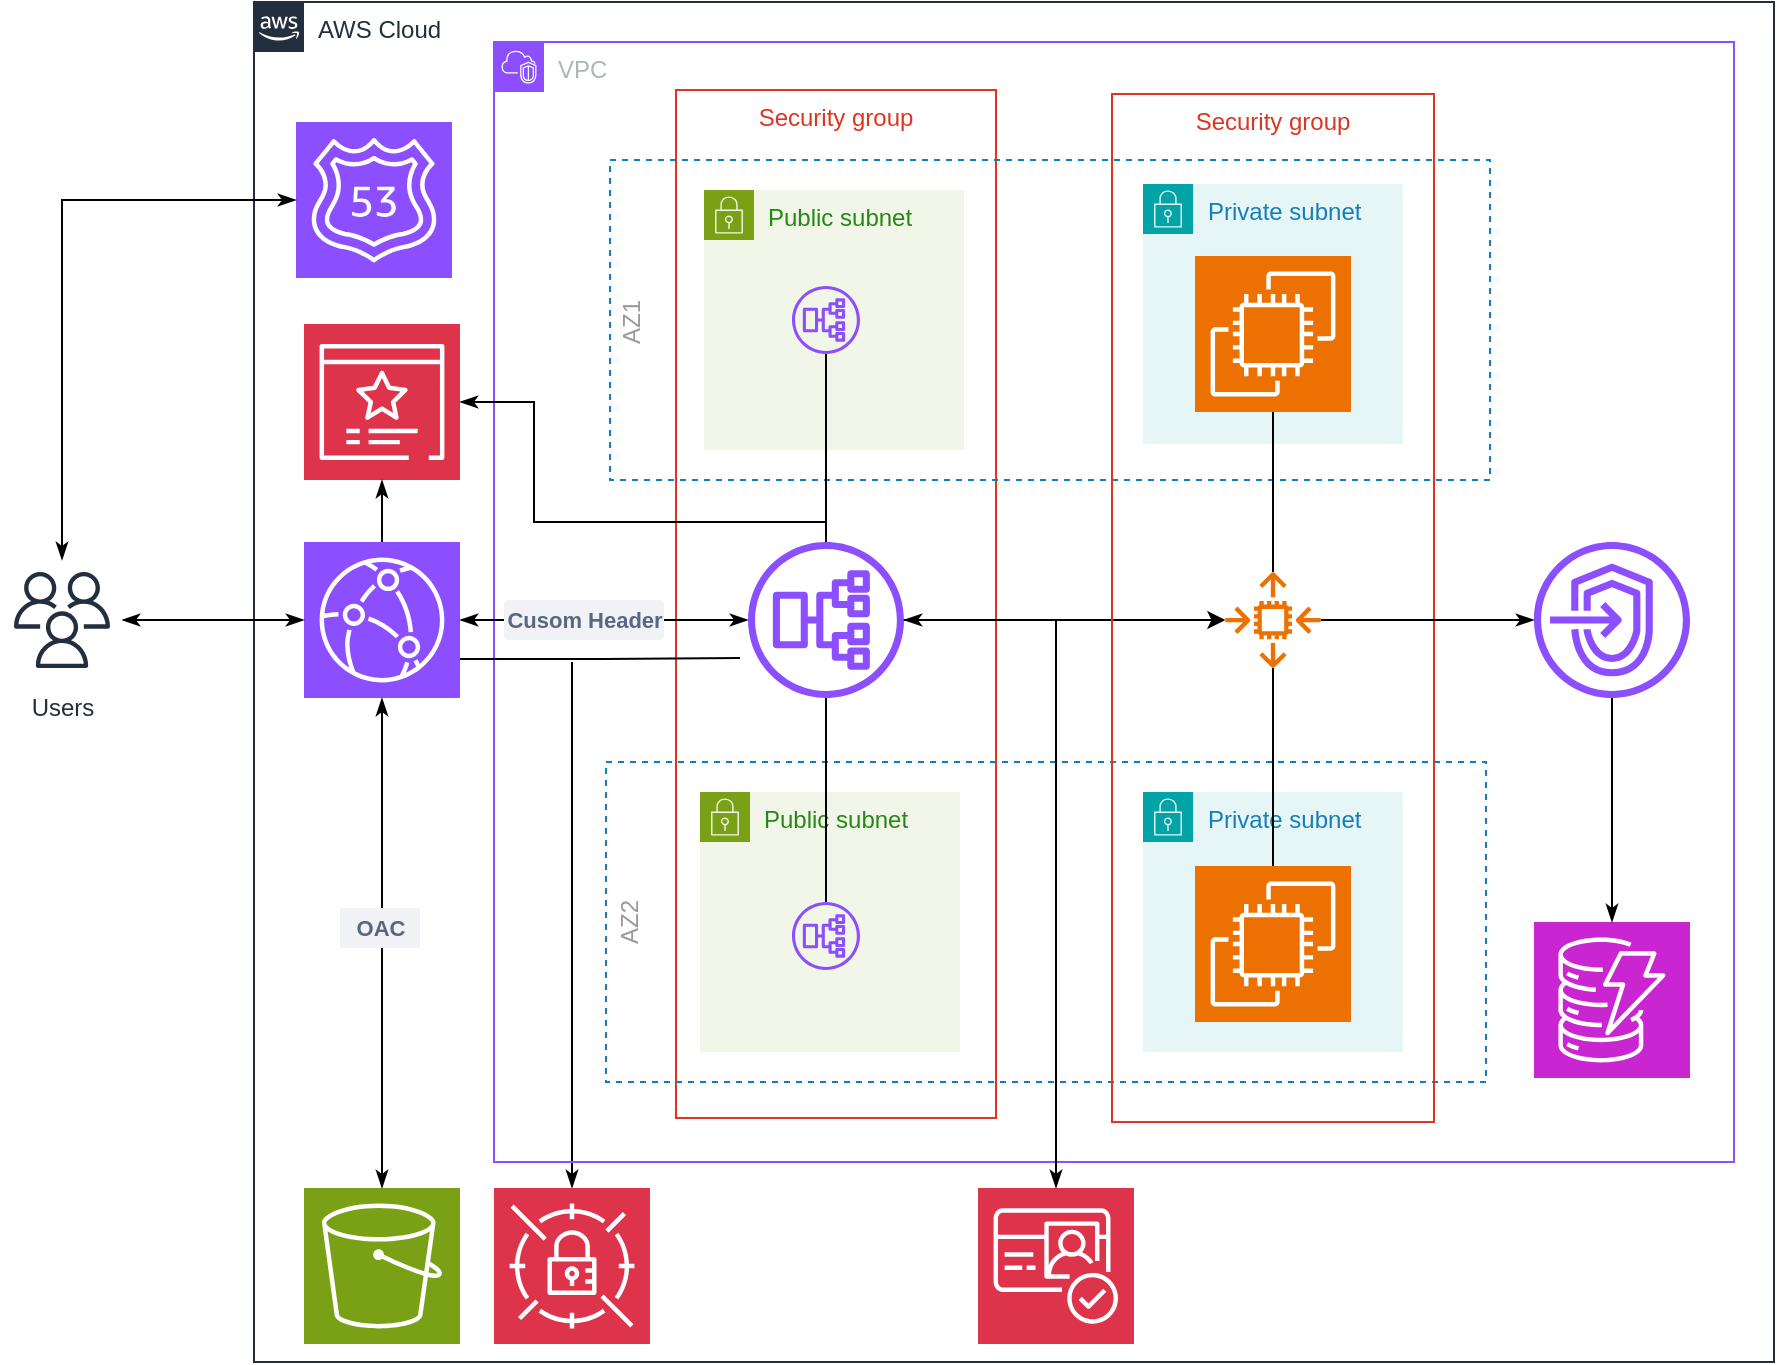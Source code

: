 <mxfile version="22.1.2" type="device">
  <diagram name="ec2" id="_RmQH7KnOGsij2FUnCk4">
    <mxGraphModel dx="1242" dy="878" grid="1" gridSize="10" guides="1" tooltips="1" connect="1" arrows="1" fold="1" page="1" pageScale="1" pageWidth="1169" pageHeight="827" math="0" shadow="0">
      <root>
        <mxCell id="0" />
        <mxCell id="1" parent="0" />
        <mxCell id="RuOC9vCOfAOgvu9QvJPF-28" style="edgeStyle=orthogonalEdgeStyle;rounded=0;orthogonalLoop=1;jettySize=auto;html=1;" parent="1" source="joH_R6q9To4xru3pqBCx-46" target="RuOC9vCOfAOgvu9QvJPF-5" edge="1">
          <mxGeometry relative="1" as="geometry" />
        </mxCell>
        <mxCell id="joH_R6q9To4xru3pqBCx-31" value="Security group" style="fillColor=none;strokeColor=#DD3522;verticalAlign=top;fontStyle=0;fontColor=#DD3522;whiteSpace=wrap;html=1;movable=1;resizable=1;rotatable=1;deletable=1;editable=1;locked=0;connectable=1;container=0;" parent="1" vertex="1">
          <mxGeometry x="371" y="104" width="160" height="514" as="geometry" />
        </mxCell>
        <mxCell id="joH_R6q9To4xru3pqBCx-1" value="AWS Cloud" style="points=[[0,0],[0.25,0],[0.5,0],[0.75,0],[1,0],[1,0.25],[1,0.5],[1,0.75],[1,1],[0.75,1],[0.5,1],[0.25,1],[0,1],[0,0.75],[0,0.5],[0,0.25]];outlineConnect=0;gradientColor=none;html=1;whiteSpace=wrap;fontSize=12;fontStyle=0;container=1;pointerEvents=0;collapsible=0;recursiveResize=0;shape=mxgraph.aws4.group;grIcon=mxgraph.aws4.group_aws_cloud_alt;strokeColor=#232F3E;fillColor=none;verticalAlign=top;align=left;spacingLeft=30;fontColor=#232F3E;dashed=0;" parent="1" vertex="1">
          <mxGeometry x="160" y="60" width="760" height="680" as="geometry" />
        </mxCell>
        <mxCell id="joH_R6q9To4xru3pqBCx-26" value="" style="fillColor=none;strokeColor=#147EBA;dashed=1;verticalAlign=middle;fontStyle=0;fontColor=#147EBA;whiteSpace=wrap;html=1;align=right;horizontal=1;labelPosition=left;verticalLabelPosition=middle;direction=west;flipH=1;flipV=1;" parent="joH_R6q9To4xru3pqBCx-1" vertex="1">
          <mxGeometry x="178" y="79" width="440" height="160" as="geometry" />
        </mxCell>
        <mxCell id="joH_R6q9To4xru3pqBCx-27" value="" style="fillColor=none;strokeColor=#147EBA;dashed=1;verticalAlign=middle;fontStyle=0;fontColor=#147EBA;whiteSpace=wrap;html=1;labelPosition=left;verticalLabelPosition=middle;align=right;" parent="joH_R6q9To4xru3pqBCx-1" vertex="1">
          <mxGeometry x="176" y="380" width="440" height="160" as="geometry" />
        </mxCell>
        <mxCell id="joH_R6q9To4xru3pqBCx-33" value="AZ1" style="text;html=1;strokeColor=none;fillColor=none;align=center;verticalAlign=middle;whiteSpace=wrap;rounded=0;rotation=-90;fontColor=#999999;" parent="joH_R6q9To4xru3pqBCx-1" vertex="1">
          <mxGeometry x="159" y="149" width="60" height="22" as="geometry" />
        </mxCell>
        <mxCell id="joH_R6q9To4xru3pqBCx-36" value="AZ2" style="text;html=1;strokeColor=none;fillColor=none;align=center;verticalAlign=middle;whiteSpace=wrap;rounded=0;rotation=-90;fontColor=#999999;" parent="joH_R6q9To4xru3pqBCx-1" vertex="1">
          <mxGeometry x="158" y="448" width="60" height="24" as="geometry" />
        </mxCell>
        <mxCell id="RuOC9vCOfAOgvu9QvJPF-10" value="" style="sketch=0;points=[[0,0,0],[0.25,0,0],[0.5,0,0],[0.75,0,0],[1,0,0],[0,1,0],[0.25,1,0],[0.5,1,0],[0.75,1,0],[1,1,0],[0,0.25,0],[0,0.5,0],[0,0.75,0],[1,0.25,0],[1,0.5,0],[1,0.75,0]];outlineConnect=0;fontColor=#232F3E;fillColor=#8C4FFF;strokeColor=#ffffff;dashed=0;verticalLabelPosition=bottom;verticalAlign=top;align=center;html=1;fontSize=12;fontStyle=0;aspect=fixed;shape=mxgraph.aws4.resourceIcon;resIcon=mxgraph.aws4.cloudfront;" parent="joH_R6q9To4xru3pqBCx-1" vertex="1">
          <mxGeometry x="25" y="270" width="78" height="78" as="geometry" />
        </mxCell>
        <mxCell id="RuOC9vCOfAOgvu9QvJPF-11" value="" style="sketch=0;points=[[0,0,0],[0.25,0,0],[0.5,0,0],[0.75,0,0],[1,0,0],[0,1,0],[0.25,1,0],[0.5,1,0],[0.75,1,0],[1,1,0],[0,0.25,0],[0,0.5,0],[0,0.75,0],[1,0.25,0],[1,0.5,0],[1,0.75,0]];outlineConnect=0;fontColor=#232F3E;fillColor=#DD344C;strokeColor=#ffffff;dashed=0;verticalLabelPosition=bottom;verticalAlign=top;align=center;html=1;fontSize=12;fontStyle=0;aspect=fixed;shape=mxgraph.aws4.resourceIcon;resIcon=mxgraph.aws4.cognito;" parent="joH_R6q9To4xru3pqBCx-1" vertex="1">
          <mxGeometry x="362" y="593" width="78" height="78" as="geometry" />
        </mxCell>
        <mxCell id="RuOC9vCOfAOgvu9QvJPF-12" value="" style="sketch=0;points=[[0,0,0],[0.25,0,0],[0.5,0,0],[0.75,0,0],[1,0,0],[0,1,0],[0.25,1,0],[0.5,1,0],[0.75,1,0],[1,1,0],[0,0.25,0],[0,0.5,0],[0,0.75,0],[1,0.25,0],[1,0.5,0],[1,0.75,0]];outlineConnect=0;fontColor=#232F3E;fillColor=#7AA116;strokeColor=#ffffff;dashed=0;verticalLabelPosition=bottom;verticalAlign=top;align=center;html=1;fontSize=12;fontStyle=0;aspect=fixed;shape=mxgraph.aws4.resourceIcon;resIcon=mxgraph.aws4.s3;" parent="joH_R6q9To4xru3pqBCx-1" vertex="1">
          <mxGeometry x="25" y="593" width="78" height="78" as="geometry" />
        </mxCell>
        <mxCell id="RuOC9vCOfAOgvu9QvJPF-13" value="" style="sketch=0;points=[[0,0,0],[0.25,0,0],[0.5,0,0],[0.75,0,0],[1,0,0],[0,1,0],[0.25,1,0],[0.5,1,0],[0.75,1,0],[1,1,0],[0,0.25,0],[0,0.5,0],[0,0.75,0],[1,0.25,0],[1,0.5,0],[1,0.75,0]];outlineConnect=0;fontColor=#232F3E;fillColor=#DD344C;strokeColor=#ffffff;dashed=0;verticalLabelPosition=bottom;verticalAlign=top;align=center;html=1;fontSize=12;fontStyle=0;aspect=fixed;shape=mxgraph.aws4.resourceIcon;resIcon=mxgraph.aws4.certificate_manager_3;" parent="joH_R6q9To4xru3pqBCx-1" vertex="1">
          <mxGeometry x="25" y="161" width="78" height="78" as="geometry" />
        </mxCell>
        <mxCell id="RuOC9vCOfAOgvu9QvJPF-16" value="" style="sketch=0;points=[[0,0,0],[0.25,0,0],[0.5,0,0],[0.75,0,0],[1,0,0],[0,1,0],[0.25,1,0],[0.5,1,0],[0.75,1,0],[1,1,0],[0,0.25,0],[0,0.5,0],[0,0.75,0],[1,0.25,0],[1,0.5,0],[1,0.75,0]];outlineConnect=0;fontColor=#232F3E;fillColor=#8C4FFF;strokeColor=#ffffff;dashed=0;verticalLabelPosition=bottom;verticalAlign=top;align=center;html=1;fontSize=12;fontStyle=0;aspect=fixed;shape=mxgraph.aws4.resourceIcon;resIcon=mxgraph.aws4.route_53;" parent="joH_R6q9To4xru3pqBCx-1" vertex="1">
          <mxGeometry x="21" y="60" width="78" height="78" as="geometry" />
        </mxCell>
        <mxCell id="RuOC9vCOfAOgvu9QvJPF-24" style="edgeStyle=orthogonalEdgeStyle;rounded=0;orthogonalLoop=1;jettySize=auto;html=1;entryX=0.5;entryY=0;entryDx=0;entryDy=0;entryPerimeter=0;startArrow=classicThin;startFill=1;endArrow=classicThin;endFill=1;" parent="joH_R6q9To4xru3pqBCx-1" source="RuOC9vCOfAOgvu9QvJPF-10" target="RuOC9vCOfAOgvu9QvJPF-12" edge="1">
          <mxGeometry relative="1" as="geometry" />
        </mxCell>
        <mxCell id="RuOC9vCOfAOgvu9QvJPF-31" style="edgeStyle=orthogonalEdgeStyle;rounded=0;orthogonalLoop=1;jettySize=auto;html=1;entryX=0.5;entryY=1;entryDx=0;entryDy=0;entryPerimeter=0;startArrow=none;startFill=0;endArrow=classicThin;endFill=1;" parent="joH_R6q9To4xru3pqBCx-1" source="RuOC9vCOfAOgvu9QvJPF-10" target="RuOC9vCOfAOgvu9QvJPF-13" edge="1">
          <mxGeometry relative="1" as="geometry" />
        </mxCell>
        <mxCell id="u7nGY3QZA9IEzRm1wHSi-3" value="OAC" style="dashed=0;html=1;fillColor=#F0F2F5;strokeColor=none;align=center;rounded=1;arcSize=10;fontColor=#596780;fontStyle=1;fontSize=11;shadow=0" parent="joH_R6q9To4xru3pqBCx-1" vertex="1">
          <mxGeometry x="43" y="453" width="40" height="20" as="geometry" />
        </mxCell>
        <mxCell id="oTJhLWlaBWjHR_mLHhmE-3" style="edgeStyle=orthogonalEdgeStyle;rounded=0;orthogonalLoop=1;jettySize=auto;html=1;startArrow=classicThin;startFill=1;endArrow=none;endFill=0;" parent="joH_R6q9To4xru3pqBCx-1" source="7vAjhA7Eql9C9Z3NP7aV-1" edge="1">
          <mxGeometry relative="1" as="geometry">
            <mxPoint x="159" y="330" as="targetPoint" />
          </mxGeometry>
        </mxCell>
        <mxCell id="7vAjhA7Eql9C9Z3NP7aV-1" value="" style="sketch=0;points=[[0,0,0],[0.25,0,0],[0.5,0,0],[0.75,0,0],[1,0,0],[0,1,0],[0.25,1,0],[0.5,1,0],[0.75,1,0],[1,1,0],[0,0.25,0],[0,0.5,0],[0,0.75,0],[1,0.25,0],[1,0.5,0],[1,0.75,0]];outlineConnect=0;fontColor=#232F3E;fillColor=#DD344C;strokeColor=#ffffff;dashed=0;verticalLabelPosition=bottom;verticalAlign=top;align=center;html=1;fontSize=12;fontStyle=0;aspect=fixed;shape=mxgraph.aws4.resourceIcon;resIcon=mxgraph.aws4.secrets_manager;" parent="joH_R6q9To4xru3pqBCx-1" vertex="1">
          <mxGeometry x="120" y="593" width="78" height="78" as="geometry" />
        </mxCell>
        <mxCell id="joH_R6q9To4xru3pqBCx-30" value="VPC" style="points=[[0,0],[0.25,0],[0.5,0],[0.75,0],[1,0],[1,0.25],[1,0.5],[1,0.75],[1,1],[0.75,1],[0.5,1],[0.25,1],[0,1],[0,0.75],[0,0.5],[0,0.25]];outlineConnect=0;gradientColor=none;html=1;whiteSpace=wrap;fontSize=12;fontStyle=0;container=0;pointerEvents=0;collapsible=0;recursiveResize=0;shape=mxgraph.aws4.group;grIcon=mxgraph.aws4.group_vpc2;strokeColor=#8C4FFF;fillColor=none;verticalAlign=top;align=left;spacingLeft=30;fontColor=#AAB7B8;dashed=0;" parent="1" vertex="1">
          <mxGeometry x="280" y="80" width="620" height="560" as="geometry" />
        </mxCell>
        <mxCell id="RuOC9vCOfAOgvu9QvJPF-21" style="edgeStyle=orthogonalEdgeStyle;rounded=0;orthogonalLoop=1;jettySize=auto;html=1;startArrow=classicThin;startFill=1;endArrow=classicThin;endFill=1;" parent="1" source="RuOC9vCOfAOgvu9QvJPF-17" target="RuOC9vCOfAOgvu9QvJPF-10" edge="1">
          <mxGeometry relative="1" as="geometry" />
        </mxCell>
        <mxCell id="RuOC9vCOfAOgvu9QvJPF-17" value="Users" style="sketch=0;outlineConnect=0;fontColor=#232F3E;gradientColor=none;strokeColor=#232F3E;fillColor=#ffffff;dashed=0;verticalLabelPosition=bottom;verticalAlign=top;align=center;html=1;fontSize=12;fontStyle=0;aspect=fixed;shape=mxgraph.aws4.resourceIcon;resIcon=mxgraph.aws4.users;" parent="1" vertex="1">
          <mxGeometry x="34" y="339" width="60" height="60" as="geometry" />
        </mxCell>
        <mxCell id="joH_R6q9To4xru3pqBCx-32" value="Security group" style="fillColor=none;strokeColor=#DD3522;verticalAlign=top;fontStyle=0;fontColor=#DD3522;whiteSpace=wrap;html=1;" parent="1" vertex="1">
          <mxGeometry x="589" y="106" width="161" height="514" as="geometry" />
        </mxCell>
        <mxCell id="joH_R6q9To4xru3pqBCx-42" value="Private subnet" style="points=[[0,0],[0.25,0],[0.5,0],[0.75,0],[1,0],[1,0.25],[1,0.5],[1,0.75],[1,1],[0.75,1],[0.5,1],[0.25,1],[0,1],[0,0.75],[0,0.5],[0,0.25]];outlineConnect=0;gradientColor=none;html=1;whiteSpace=wrap;fontSize=12;fontStyle=0;container=1;pointerEvents=0;collapsible=0;recursiveResize=0;shape=mxgraph.aws4.group;grIcon=mxgraph.aws4.group_security_group;grStroke=0;strokeColor=#00A4A6;fillColor=#E6F6F7;verticalAlign=top;align=left;spacingLeft=30;fontColor=#147EBA;dashed=0;" parent="1" vertex="1">
          <mxGeometry x="604.5" y="151" width="130" height="130" as="geometry" />
        </mxCell>
        <mxCell id="joH_R6q9To4xru3pqBCx-43" value="Private subnet" style="points=[[0,0],[0.25,0],[0.5,0],[0.75,0],[1,0],[1,0.25],[1,0.5],[1,0.75],[1,1],[0.75,1],[0.5,1],[0.25,1],[0,1],[0,0.75],[0,0.5],[0,0.25]];outlineConnect=0;gradientColor=none;html=1;whiteSpace=wrap;fontSize=12;fontStyle=0;container=1;pointerEvents=0;collapsible=0;recursiveResize=0;shape=mxgraph.aws4.group;grIcon=mxgraph.aws4.group_security_group;grStroke=0;strokeColor=#00A4A6;fillColor=#E6F6F7;verticalAlign=top;align=left;spacingLeft=30;fontColor=#147EBA;dashed=0;" parent="1" vertex="1">
          <mxGeometry x="604.5" y="455" width="130" height="130" as="geometry" />
        </mxCell>
        <mxCell id="RuOC9vCOfAOgvu9QvJPF-1" value="" style="sketch=0;points=[[0,0,0],[0.25,0,0],[0.5,0,0],[0.75,0,0],[1,0,0],[0,1,0],[0.25,1,0],[0.5,1,0],[0.75,1,0],[1,1,0],[0,0.25,0],[0,0.5,0],[0,0.75,0],[1,0.25,0],[1,0.5,0],[1,0.75,0]];outlineConnect=0;fontColor=#232F3E;fillColor=#C925D1;strokeColor=#ffffff;dashed=0;verticalLabelPosition=bottom;verticalAlign=top;align=center;html=1;fontSize=12;fontStyle=0;aspect=fixed;shape=mxgraph.aws4.resourceIcon;resIcon=mxgraph.aws4.dynamodb;" parent="1" vertex="1">
          <mxGeometry x="800" y="520" width="78" height="78" as="geometry" />
        </mxCell>
        <mxCell id="z87laOLsCSxG7rPkaEnk-1" style="edgeStyle=orthogonalEdgeStyle;rounded=0;orthogonalLoop=1;jettySize=auto;html=1;endArrow=classicThin;endFill=1;" parent="1" source="RuOC9vCOfAOgvu9QvJPF-2" target="RuOC9vCOfAOgvu9QvJPF-1" edge="1">
          <mxGeometry relative="1" as="geometry" />
        </mxCell>
        <mxCell id="RuOC9vCOfAOgvu9QvJPF-2" value="" style="sketch=0;outlineConnect=0;fontColor=#232F3E;gradientColor=none;fillColor=#8C4FFF;strokeColor=none;dashed=0;verticalLabelPosition=bottom;verticalAlign=top;align=center;html=1;fontSize=12;fontStyle=0;aspect=fixed;pointerEvents=1;shape=mxgraph.aws4.endpoints;" parent="1" vertex="1">
          <mxGeometry x="800" y="330" width="78" height="78" as="geometry" />
        </mxCell>
        <mxCell id="RuOC9vCOfAOgvu9QvJPF-3" value="" style="sketch=0;points=[[0,0,0],[0.25,0,0],[0.5,0,0],[0.75,0,0],[1,0,0],[0,1,0],[0.25,1,0],[0.5,1,0],[0.75,1,0],[1,1,0],[0,0.25,0],[0,0.5,0],[0,0.75,0],[1,0.25,0],[1,0.5,0],[1,0.75,0]];outlineConnect=0;fontColor=#232F3E;fillColor=#ED7100;strokeColor=#ffffff;dashed=0;verticalLabelPosition=bottom;verticalAlign=top;align=center;html=1;fontSize=12;fontStyle=0;aspect=fixed;shape=mxgraph.aws4.resourceIcon;resIcon=mxgraph.aws4.ec2;" parent="1" vertex="1">
          <mxGeometry x="630.5" y="187" width="78" height="78" as="geometry" />
        </mxCell>
        <mxCell id="RuOC9vCOfAOgvu9QvJPF-4" value="" style="sketch=0;points=[[0,0,0],[0.25,0,0],[0.5,0,0],[0.75,0,0],[1,0,0],[0,1,0],[0.25,1,0],[0.5,1,0],[0.75,1,0],[1,1,0],[0,0.25,0],[0,0.5,0],[0,0.75,0],[1,0.25,0],[1,0.5,0],[1,0.75,0]];outlineConnect=0;fontColor=#232F3E;fillColor=#ED7100;strokeColor=#ffffff;dashed=0;verticalLabelPosition=bottom;verticalAlign=top;align=center;html=1;fontSize=12;fontStyle=0;aspect=fixed;shape=mxgraph.aws4.resourceIcon;resIcon=mxgraph.aws4.ec2;" parent="1" vertex="1">
          <mxGeometry x="630.5" y="492" width="78" height="78" as="geometry" />
        </mxCell>
        <mxCell id="joH_R6q9To4xru3pqBCx-37" value="Public subnet" style="points=[[0,0],[0.25,0],[0.5,0],[0.75,0],[1,0],[1,0.25],[1,0.5],[1,0.75],[1,1],[0.75,1],[0.5,1],[0.25,1],[0,1],[0,0.75],[0,0.5],[0,0.25]];outlineConnect=0;gradientColor=none;html=1;whiteSpace=wrap;fontSize=12;fontStyle=0;container=0;pointerEvents=0;collapsible=0;recursiveResize=0;shape=mxgraph.aws4.group;grIcon=mxgraph.aws4.group_security_group;grStroke=0;strokeColor=#7AA116;fillColor=#F2F6E8;verticalAlign=top;align=left;spacingLeft=30;fontColor=#248814;dashed=0;movable=1;resizable=1;rotatable=1;deletable=1;editable=1;locked=0;connectable=1;" parent="1" vertex="1">
          <mxGeometry x="385" y="154" width="130" height="130" as="geometry" />
        </mxCell>
        <mxCell id="RuOC9vCOfAOgvu9QvJPF-29" style="edgeStyle=orthogonalEdgeStyle;rounded=0;orthogonalLoop=1;jettySize=auto;html=1;startArrow=none;startFill=0;endArrow=classicThin;endFill=1;" parent="1" source="RuOC9vCOfAOgvu9QvJPF-5" target="RuOC9vCOfAOgvu9QvJPF-2" edge="1">
          <mxGeometry relative="1" as="geometry" />
        </mxCell>
        <mxCell id="RuOC9vCOfAOgvu9QvJPF-5" value="" style="sketch=0;outlineConnect=0;fontColor=#232F3E;gradientColor=none;fillColor=#ED7100;strokeColor=none;dashed=0;verticalLabelPosition=bottom;verticalAlign=top;align=center;html=1;fontSize=12;fontStyle=0;aspect=fixed;pointerEvents=1;shape=mxgraph.aws4.auto_scaling2;" parent="1" vertex="1">
          <mxGeometry x="645.5" y="345" width="48" height="48" as="geometry" />
        </mxCell>
        <mxCell id="joH_R6q9To4xru3pqBCx-41" value="Public subnet" style="points=[[0,0],[0.25,0],[0.5,0],[0.75,0],[1,0],[1,0.25],[1,0.5],[1,0.75],[1,1],[0.75,1],[0.5,1],[0.25,1],[0,1],[0,0.75],[0,0.5],[0,0.25]];outlineConnect=0;gradientColor=none;html=1;whiteSpace=wrap;fontSize=12;fontStyle=0;container=0;pointerEvents=0;collapsible=0;recursiveResize=0;shape=mxgraph.aws4.group;grIcon=mxgraph.aws4.group_security_group;grStroke=0;strokeColor=#7AA116;fillColor=#F2F6E8;verticalAlign=top;align=left;spacingLeft=30;fontColor=#248814;dashed=0;movable=1;resizable=1;rotatable=1;deletable=1;editable=1;locked=0;connectable=1;" parent="1" vertex="1">
          <mxGeometry x="383" y="455" width="130" height="130" as="geometry" />
        </mxCell>
        <mxCell id="joH_R6q9To4xru3pqBCx-46" value="" style="sketch=0;outlineConnect=0;fontColor=#232F3E;gradientColor=none;fillColor=#8C4FFF;strokeColor=none;dashed=0;verticalLabelPosition=bottom;verticalAlign=top;align=center;html=1;fontSize=12;fontStyle=0;aspect=fixed;pointerEvents=1;shape=mxgraph.aws4.application_load_balancer;rotation=-90;movable=1;resizable=1;rotatable=1;deletable=1;editable=1;locked=0;connectable=1;container=0;" parent="1" vertex="1">
          <mxGeometry x="407" y="330" width="78" height="78" as="geometry" />
        </mxCell>
        <mxCell id="RuOC9vCOfAOgvu9QvJPF-22" style="edgeStyle=orthogonalEdgeStyle;rounded=0;orthogonalLoop=1;jettySize=auto;html=1;endArrow=none;endFill=0;" parent="1" source="RuOC9vCOfAOgvu9QvJPF-7" target="joH_R6q9To4xru3pqBCx-46" edge="1">
          <mxGeometry relative="1" as="geometry" />
        </mxCell>
        <mxCell id="RuOC9vCOfAOgvu9QvJPF-7" value="" style="sketch=0;outlineConnect=0;fontColor=#232F3E;gradientColor=none;fillColor=#8C4FFF;strokeColor=none;dashed=0;verticalLabelPosition=bottom;verticalAlign=top;align=center;html=1;fontSize=12;fontStyle=0;aspect=fixed;pointerEvents=1;shape=mxgraph.aws4.application_load_balancer;rotation=-90;movable=1;resizable=1;rotatable=1;deletable=1;editable=1;locked=0;connectable=1;container=0;" parent="1" vertex="1">
          <mxGeometry x="429" y="202" width="34" height="34" as="geometry" />
        </mxCell>
        <mxCell id="RuOC9vCOfAOgvu9QvJPF-23" style="edgeStyle=orthogonalEdgeStyle;rounded=0;orthogonalLoop=1;jettySize=auto;html=1;endArrow=none;endFill=0;" parent="1" source="RuOC9vCOfAOgvu9QvJPF-8" target="joH_R6q9To4xru3pqBCx-46" edge="1">
          <mxGeometry relative="1" as="geometry" />
        </mxCell>
        <mxCell id="RuOC9vCOfAOgvu9QvJPF-8" value="" style="sketch=0;outlineConnect=0;fontColor=#232F3E;gradientColor=none;fillColor=#8C4FFF;strokeColor=none;dashed=0;verticalLabelPosition=bottom;verticalAlign=top;align=center;html=1;fontSize=12;fontStyle=0;aspect=fixed;pointerEvents=1;shape=mxgraph.aws4.application_load_balancer;rotation=-90;movable=1;resizable=1;rotatable=1;deletable=1;editable=1;locked=0;connectable=1;container=0;" parent="1" vertex="1">
          <mxGeometry x="429" y="510" width="34" height="34" as="geometry" />
        </mxCell>
        <mxCell id="RuOC9vCOfAOgvu9QvJPF-19" style="edgeStyle=orthogonalEdgeStyle;rounded=0;orthogonalLoop=1;jettySize=auto;html=1;exitX=1;exitY=0.5;exitDx=0;exitDy=0;exitPerimeter=0;startArrow=classicThin;startFill=1;endArrow=classicThin;endFill=1;" parent="1" source="RuOC9vCOfAOgvu9QvJPF-10" target="joH_R6q9To4xru3pqBCx-46" edge="1">
          <mxGeometry relative="1" as="geometry" />
        </mxCell>
        <mxCell id="RuOC9vCOfAOgvu9QvJPF-20" style="edgeStyle=orthogonalEdgeStyle;rounded=0;orthogonalLoop=1;jettySize=auto;html=1;entryX=0;entryY=0.5;entryDx=0;entryDy=0;entryPerimeter=0;startArrow=classicThin;startFill=1;endArrow=classicThin;endFill=1;" parent="1" source="RuOC9vCOfAOgvu9QvJPF-17" target="RuOC9vCOfAOgvu9QvJPF-16" edge="1">
          <mxGeometry relative="1" as="geometry">
            <Array as="points">
              <mxPoint x="64" y="159" />
            </Array>
          </mxGeometry>
        </mxCell>
        <mxCell id="RuOC9vCOfAOgvu9QvJPF-25" style="edgeStyle=orthogonalEdgeStyle;rounded=0;orthogonalLoop=1;jettySize=auto;html=1;entryX=0.5;entryY=0;entryDx=0;entryDy=0;entryPerimeter=0;startArrow=classicThin;startFill=1;endArrow=classicThin;endFill=1;" parent="1" source="joH_R6q9To4xru3pqBCx-46" target="RuOC9vCOfAOgvu9QvJPF-11" edge="1">
          <mxGeometry relative="1" as="geometry" />
        </mxCell>
        <mxCell id="RuOC9vCOfAOgvu9QvJPF-26" style="edgeStyle=orthogonalEdgeStyle;rounded=0;orthogonalLoop=1;jettySize=auto;html=1;entryX=0.5;entryY=1;entryDx=0;entryDy=0;entryPerimeter=0;endArrow=none;endFill=0;" parent="1" source="RuOC9vCOfAOgvu9QvJPF-5" target="RuOC9vCOfAOgvu9QvJPF-3" edge="1">
          <mxGeometry relative="1" as="geometry" />
        </mxCell>
        <mxCell id="RuOC9vCOfAOgvu9QvJPF-27" style="edgeStyle=orthogonalEdgeStyle;rounded=0;orthogonalLoop=1;jettySize=auto;html=1;entryX=0.5;entryY=0;entryDx=0;entryDy=0;entryPerimeter=0;endArrow=none;endFill=0;" parent="1" source="RuOC9vCOfAOgvu9QvJPF-5" target="RuOC9vCOfAOgvu9QvJPF-4" edge="1">
          <mxGeometry relative="1" as="geometry" />
        </mxCell>
        <mxCell id="RuOC9vCOfAOgvu9QvJPF-32" style="edgeStyle=orthogonalEdgeStyle;rounded=0;orthogonalLoop=1;jettySize=auto;html=1;exitX=1;exitY=0.5;exitDx=0;exitDy=0;exitPerimeter=0;startArrow=classicThin;startFill=1;endArrow=none;endFill=0;" parent="1" source="RuOC9vCOfAOgvu9QvJPF-13" target="joH_R6q9To4xru3pqBCx-46" edge="1">
          <mxGeometry relative="1" as="geometry">
            <Array as="points">
              <mxPoint x="300" y="260" />
              <mxPoint x="300" y="320" />
              <mxPoint x="446" y="320" />
            </Array>
          </mxGeometry>
        </mxCell>
        <mxCell id="u7nGY3QZA9IEzRm1wHSi-5" value="Cusom Header" style="dashed=0;html=1;fillColor=#F0F2F5;strokeColor=none;align=center;rounded=1;arcSize=10;fontColor=#596780;fontStyle=1;fontSize=11;shadow=0" parent="1" vertex="1">
          <mxGeometry x="285" y="359" width="80" height="20" as="geometry" />
        </mxCell>
        <mxCell id="oTJhLWlaBWjHR_mLHhmE-2" style="edgeStyle=orthogonalEdgeStyle;rounded=0;orthogonalLoop=1;jettySize=auto;html=1;exitX=1;exitY=0.75;exitDx=0;exitDy=0;exitPerimeter=0;entryX=0.256;entryY=-0.051;entryDx=0;entryDy=0;entryPerimeter=0;endArrow=none;endFill=0;" parent="1" source="RuOC9vCOfAOgvu9QvJPF-10" target="joH_R6q9To4xru3pqBCx-46" edge="1">
          <mxGeometry relative="1" as="geometry" />
        </mxCell>
      </root>
    </mxGraphModel>
  </diagram>
</mxfile>
